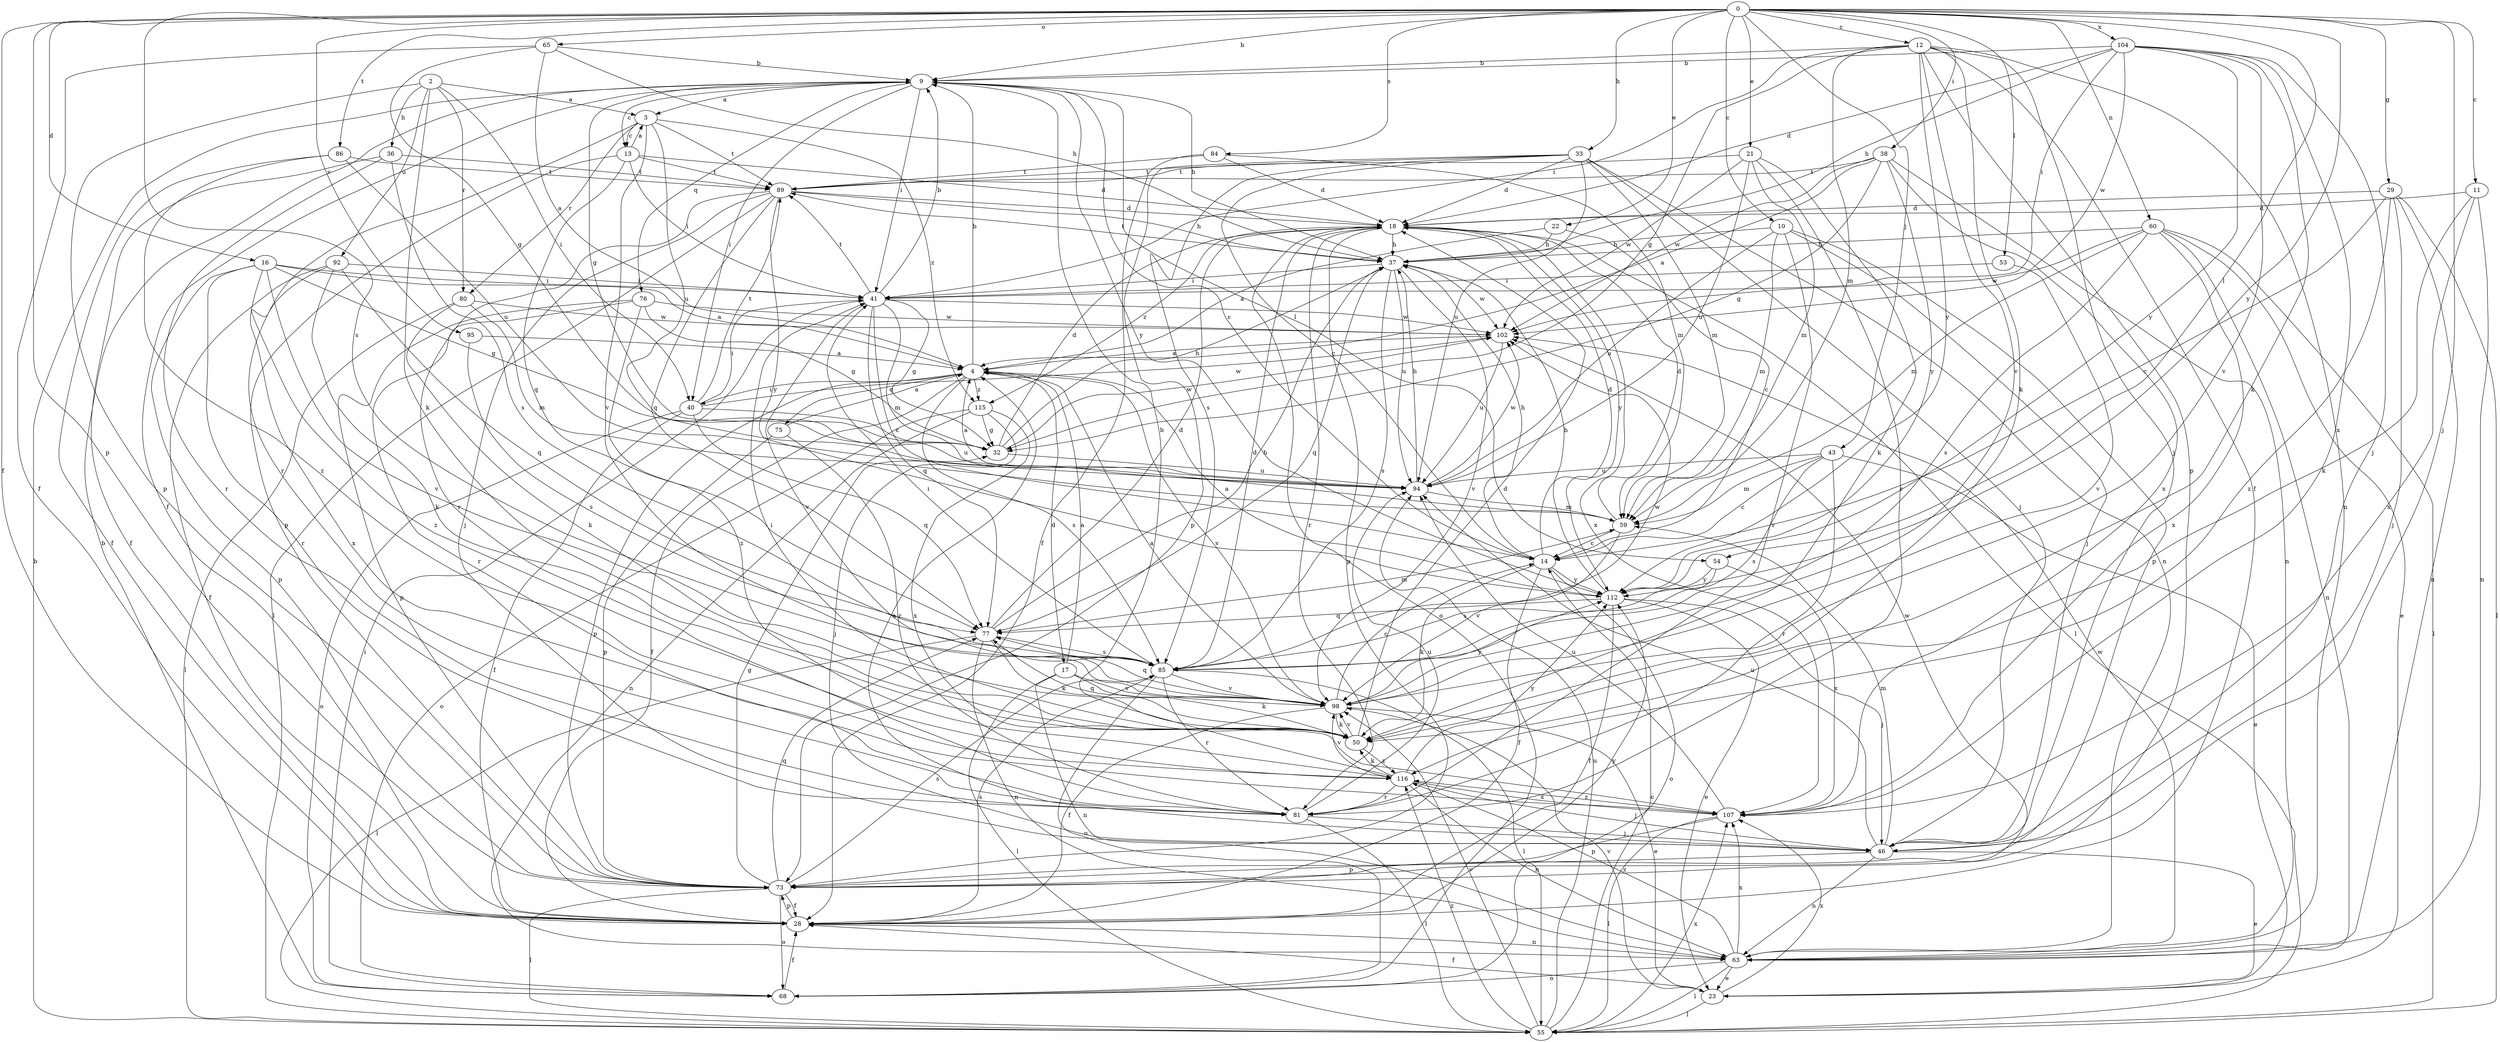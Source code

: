 strict digraph  {
0;
2;
3;
4;
9;
10;
11;
12;
13;
14;
16;
17;
18;
21;
22;
23;
28;
29;
32;
33;
36;
37;
38;
40;
41;
43;
46;
50;
53;
54;
55;
59;
60;
63;
65;
68;
73;
75;
76;
77;
80;
81;
84;
85;
86;
89;
92;
94;
95;
98;
102;
104;
107;
112;
115;
116;
0 -> 9  [label=b];
0 -> 10  [label=c];
0 -> 11  [label=c];
0 -> 12  [label=c];
0 -> 16  [label=d];
0 -> 21  [label=e];
0 -> 22  [label=e];
0 -> 28  [label=f];
0 -> 29  [label=g];
0 -> 33  [label=h];
0 -> 38  [label=i];
0 -> 43  [label=j];
0 -> 46  [label=j];
0 -> 53  [label=l];
0 -> 54  [label=l];
0 -> 60  [label=n];
0 -> 65  [label=o];
0 -> 73  [label=p];
0 -> 84  [label=s];
0 -> 85  [label=s];
0 -> 86  [label=t];
0 -> 95  [label=v];
0 -> 104  [label=x];
0 -> 112  [label=y];
2 -> 3  [label=a];
2 -> 36  [label=h];
2 -> 40  [label=i];
2 -> 50  [label=k];
2 -> 73  [label=p];
2 -> 80  [label=r];
2 -> 92  [label=u];
3 -> 13  [label=c];
3 -> 80  [label=r];
3 -> 81  [label=r];
3 -> 89  [label=t];
3 -> 94  [label=u];
3 -> 98  [label=v];
3 -> 115  [label=z];
4 -> 9  [label=b];
4 -> 17  [label=d];
4 -> 28  [label=f];
4 -> 40  [label=i];
4 -> 73  [label=p];
4 -> 75  [label=q];
4 -> 85  [label=s];
4 -> 98  [label=v];
4 -> 115  [label=z];
9 -> 3  [label=a];
9 -> 13  [label=c];
9 -> 14  [label=c];
9 -> 28  [label=f];
9 -> 32  [label=g];
9 -> 37  [label=h];
9 -> 40  [label=i];
9 -> 41  [label=i];
9 -> 54  [label=l];
9 -> 76  [label=q];
9 -> 112  [label=y];
10 -> 37  [label=h];
10 -> 46  [label=j];
10 -> 59  [label=m];
10 -> 73  [label=p];
10 -> 81  [label=r];
10 -> 94  [label=u];
11 -> 18  [label=d];
11 -> 50  [label=k];
11 -> 63  [label=n];
11 -> 107  [label=x];
12 -> 9  [label=b];
12 -> 28  [label=f];
12 -> 32  [label=g];
12 -> 41  [label=i];
12 -> 46  [label=j];
12 -> 50  [label=k];
12 -> 59  [label=m];
12 -> 63  [label=n];
12 -> 73  [label=p];
12 -> 98  [label=v];
12 -> 112  [label=y];
13 -> 3  [label=a];
13 -> 18  [label=d];
13 -> 41  [label=i];
13 -> 73  [label=p];
13 -> 77  [label=q];
13 -> 89  [label=t];
14 -> 18  [label=d];
14 -> 28  [label=f];
14 -> 37  [label=h];
14 -> 50  [label=k];
14 -> 68  [label=o];
14 -> 112  [label=y];
16 -> 4  [label=a];
16 -> 32  [label=g];
16 -> 41  [label=i];
16 -> 73  [label=p];
16 -> 81  [label=r];
16 -> 98  [label=v];
16 -> 107  [label=x];
17 -> 4  [label=a];
17 -> 50  [label=k];
17 -> 55  [label=l];
17 -> 63  [label=n];
17 -> 98  [label=v];
18 -> 37  [label=h];
18 -> 55  [label=l];
18 -> 68  [label=o];
18 -> 73  [label=p];
18 -> 81  [label=r];
18 -> 107  [label=x];
18 -> 112  [label=y];
18 -> 115  [label=z];
21 -> 50  [label=k];
21 -> 59  [label=m];
21 -> 81  [label=r];
21 -> 89  [label=t];
21 -> 94  [label=u];
21 -> 102  [label=w];
22 -> 4  [label=a];
22 -> 14  [label=c];
22 -> 37  [label=h];
23 -> 28  [label=f];
23 -> 55  [label=l];
23 -> 98  [label=v];
23 -> 107  [label=x];
28 -> 63  [label=n];
28 -> 73  [label=p];
28 -> 85  [label=s];
28 -> 112  [label=y];
29 -> 14  [label=c];
29 -> 18  [label=d];
29 -> 46  [label=j];
29 -> 55  [label=l];
29 -> 63  [label=n];
29 -> 116  [label=z];
32 -> 18  [label=d];
32 -> 37  [label=h];
32 -> 94  [label=u];
32 -> 102  [label=w];
33 -> 14  [label=c];
33 -> 18  [label=d];
33 -> 46  [label=j];
33 -> 59  [label=m];
33 -> 63  [label=n];
33 -> 73  [label=p];
33 -> 85  [label=s];
33 -> 89  [label=t];
33 -> 94  [label=u];
36 -> 28  [label=f];
36 -> 81  [label=r];
36 -> 85  [label=s];
36 -> 89  [label=t];
37 -> 41  [label=i];
37 -> 77  [label=q];
37 -> 85  [label=s];
37 -> 89  [label=t];
37 -> 94  [label=u];
37 -> 98  [label=v];
37 -> 102  [label=w];
38 -> 4  [label=a];
38 -> 32  [label=g];
38 -> 63  [label=n];
38 -> 89  [label=t];
38 -> 102  [label=w];
38 -> 107  [label=x];
38 -> 112  [label=y];
40 -> 28  [label=f];
40 -> 41  [label=i];
40 -> 68  [label=o];
40 -> 77  [label=q];
40 -> 89  [label=t];
40 -> 94  [label=u];
40 -> 102  [label=w];
41 -> 9  [label=b];
41 -> 14  [label=c];
41 -> 32  [label=g];
41 -> 59  [label=m];
41 -> 77  [label=q];
41 -> 89  [label=t];
41 -> 98  [label=v];
41 -> 102  [label=w];
43 -> 14  [label=c];
43 -> 23  [label=e];
43 -> 59  [label=m];
43 -> 81  [label=r];
43 -> 85  [label=s];
43 -> 94  [label=u];
46 -> 4  [label=a];
46 -> 23  [label=e];
46 -> 59  [label=m];
46 -> 63  [label=n];
46 -> 73  [label=p];
46 -> 94  [label=u];
50 -> 18  [label=d];
50 -> 41  [label=i];
50 -> 77  [label=q];
50 -> 98  [label=v];
50 -> 116  [label=z];
53 -> 41  [label=i];
53 -> 98  [label=v];
54 -> 85  [label=s];
54 -> 107  [label=x];
54 -> 112  [label=y];
55 -> 9  [label=b];
55 -> 14  [label=c];
55 -> 94  [label=u];
55 -> 98  [label=v];
55 -> 107  [label=x];
55 -> 116  [label=z];
59 -> 14  [label=c];
59 -> 18  [label=d];
59 -> 98  [label=v];
60 -> 23  [label=e];
60 -> 37  [label=h];
60 -> 55  [label=l];
60 -> 59  [label=m];
60 -> 63  [label=n];
60 -> 85  [label=s];
60 -> 102  [label=w];
60 -> 107  [label=x];
63 -> 23  [label=e];
63 -> 55  [label=l];
63 -> 68  [label=o];
63 -> 102  [label=w];
63 -> 107  [label=x];
63 -> 116  [label=z];
65 -> 4  [label=a];
65 -> 9  [label=b];
65 -> 28  [label=f];
65 -> 32  [label=g];
65 -> 37  [label=h];
68 -> 9  [label=b];
68 -> 28  [label=f];
68 -> 41  [label=i];
73 -> 28  [label=f];
73 -> 32  [label=g];
73 -> 55  [label=l];
73 -> 68  [label=o];
73 -> 77  [label=q];
73 -> 85  [label=s];
73 -> 102  [label=w];
75 -> 4  [label=a];
75 -> 73  [label=p];
75 -> 81  [label=r];
76 -> 32  [label=g];
76 -> 73  [label=p];
76 -> 81  [label=r];
76 -> 102  [label=w];
76 -> 116  [label=z];
77 -> 18  [label=d];
77 -> 37  [label=h];
77 -> 50  [label=k];
77 -> 55  [label=l];
77 -> 59  [label=m];
77 -> 63  [label=n];
77 -> 85  [label=s];
80 -> 50  [label=k];
80 -> 55  [label=l];
80 -> 59  [label=m];
80 -> 102  [label=w];
81 -> 46  [label=j];
81 -> 55  [label=l];
81 -> 94  [label=u];
84 -> 18  [label=d];
84 -> 28  [label=f];
84 -> 59  [label=m];
84 -> 89  [label=t];
85 -> 18  [label=d];
85 -> 41  [label=i];
85 -> 55  [label=l];
85 -> 68  [label=o];
85 -> 81  [label=r];
85 -> 98  [label=v];
85 -> 102  [label=w];
86 -> 28  [label=f];
86 -> 89  [label=t];
86 -> 94  [label=u];
86 -> 116  [label=z];
89 -> 18  [label=d];
89 -> 37  [label=h];
89 -> 46  [label=j];
89 -> 55  [label=l];
89 -> 77  [label=q];
89 -> 81  [label=r];
89 -> 112  [label=y];
92 -> 28  [label=f];
92 -> 41  [label=i];
92 -> 50  [label=k];
92 -> 77  [label=q];
92 -> 116  [label=z];
94 -> 4  [label=a];
94 -> 37  [label=h];
94 -> 59  [label=m];
94 -> 102  [label=w];
95 -> 4  [label=a];
95 -> 85  [label=s];
98 -> 4  [label=a];
98 -> 14  [label=c];
98 -> 23  [label=e];
98 -> 28  [label=f];
98 -> 50  [label=k];
98 -> 77  [label=q];
98 -> 112  [label=y];
102 -> 4  [label=a];
102 -> 94  [label=u];
104 -> 9  [label=b];
104 -> 18  [label=d];
104 -> 37  [label=h];
104 -> 41  [label=i];
104 -> 46  [label=j];
104 -> 50  [label=k];
104 -> 98  [label=v];
104 -> 102  [label=w];
104 -> 107  [label=x];
104 -> 112  [label=y];
107 -> 55  [label=l];
107 -> 73  [label=p];
107 -> 94  [label=u];
107 -> 116  [label=z];
112 -> 4  [label=a];
112 -> 23  [label=e];
112 -> 28  [label=f];
112 -> 37  [label=h];
112 -> 46  [label=j];
112 -> 77  [label=q];
115 -> 32  [label=g];
115 -> 46  [label=j];
115 -> 63  [label=n];
115 -> 68  [label=o];
115 -> 107  [label=x];
116 -> 9  [label=b];
116 -> 46  [label=j];
116 -> 50  [label=k];
116 -> 63  [label=n];
116 -> 81  [label=r];
116 -> 98  [label=v];
116 -> 107  [label=x];
116 -> 112  [label=y];
}
